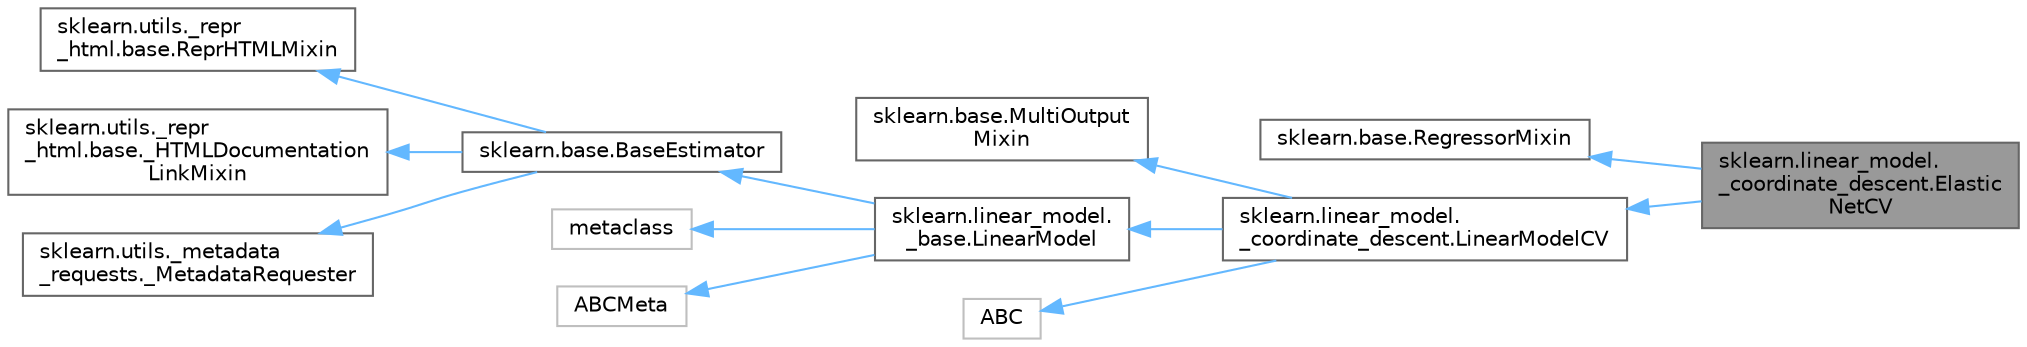 digraph "sklearn.linear_model._coordinate_descent.ElasticNetCV"
{
 // LATEX_PDF_SIZE
  bgcolor="transparent";
  edge [fontname=Helvetica,fontsize=10,labelfontname=Helvetica,labelfontsize=10];
  node [fontname=Helvetica,fontsize=10,shape=box,height=0.2,width=0.4];
  rankdir="LR";
  Node1 [id="Node000001",label="sklearn.linear_model.\l_coordinate_descent.Elastic\lNetCV",height=0.2,width=0.4,color="gray40", fillcolor="grey60", style="filled", fontcolor="black",tooltip=" "];
  Node2 -> Node1 [id="edge1_Node000001_Node000002",dir="back",color="steelblue1",style="solid",tooltip=" "];
  Node2 [id="Node000002",label="sklearn.base.RegressorMixin",height=0.2,width=0.4,color="gray40", fillcolor="white", style="filled",URL="$df/d64/classsklearn_1_1base_1_1RegressorMixin.html",tooltip=" "];
  Node3 -> Node1 [id="edge2_Node000001_Node000003",dir="back",color="steelblue1",style="solid",tooltip=" "];
  Node3 [id="Node000003",label="sklearn.linear_model.\l_coordinate_descent.LinearModelCV",height=0.2,width=0.4,color="gray40", fillcolor="white", style="filled",URL="$d1/d60/classsklearn_1_1linear__model_1_1__coordinate__descent_1_1LinearModelCV.html",tooltip=" "];
  Node4 -> Node3 [id="edge3_Node000003_Node000004",dir="back",color="steelblue1",style="solid",tooltip=" "];
  Node4 [id="Node000004",label="sklearn.base.MultiOutput\lMixin",height=0.2,width=0.4,color="gray40", fillcolor="white", style="filled",URL="$d4/d1c/classsklearn_1_1base_1_1MultiOutputMixin.html",tooltip=" "];
  Node5 -> Node3 [id="edge4_Node000003_Node000005",dir="back",color="steelblue1",style="solid",tooltip=" "];
  Node5 [id="Node000005",label="sklearn.linear_model.\l_base.LinearModel",height=0.2,width=0.4,color="gray40", fillcolor="white", style="filled",URL="$de/d80/classsklearn_1_1linear__model_1_1__base_1_1LinearModel.html",tooltip=" "];
  Node6 -> Node5 [id="edge5_Node000005_Node000006",dir="back",color="steelblue1",style="solid",tooltip=" "];
  Node6 [id="Node000006",label="sklearn.base.BaseEstimator",height=0.2,width=0.4,color="gray40", fillcolor="white", style="filled",URL="$d3/d20/classsklearn_1_1base_1_1BaseEstimator.html",tooltip=" "];
  Node7 -> Node6 [id="edge6_Node000006_Node000007",dir="back",color="steelblue1",style="solid",tooltip=" "];
  Node7 [id="Node000007",label="sklearn.utils._repr\l_html.base.ReprHTMLMixin",height=0.2,width=0.4,color="gray40", fillcolor="white", style="filled",URL="$d3/d50/classsklearn_1_1utils_1_1__repr__html_1_1base_1_1ReprHTMLMixin.html",tooltip=" "];
  Node8 -> Node6 [id="edge7_Node000006_Node000008",dir="back",color="steelblue1",style="solid",tooltip=" "];
  Node8 [id="Node000008",label="sklearn.utils._repr\l_html.base._HTMLDocumentation\lLinkMixin",height=0.2,width=0.4,color="gray40", fillcolor="white", style="filled",URL="$d5/d05/classsklearn_1_1utils_1_1__repr__html_1_1base_1_1__HTMLDocumentationLinkMixin.html",tooltip=" "];
  Node9 -> Node6 [id="edge8_Node000006_Node000009",dir="back",color="steelblue1",style="solid",tooltip=" "];
  Node9 [id="Node000009",label="sklearn.utils._metadata\l_requests._MetadataRequester",height=0.2,width=0.4,color="gray40", fillcolor="white", style="filled",URL="$d6/dfa/classsklearn_1_1utils_1_1__metadata__requests_1_1__MetadataRequester.html",tooltip=" "];
  Node10 -> Node5 [id="edge9_Node000005_Node000010",dir="back",color="steelblue1",style="solid",tooltip=" "];
  Node10 [id="Node000010",label="metaclass",height=0.2,width=0.4,color="grey75", fillcolor="white", style="filled",URL="$d1/d9a/classmetaclass.html",tooltip=" "];
  Node11 -> Node5 [id="edge10_Node000005_Node000011",dir="back",color="steelblue1",style="solid",tooltip=" "];
  Node11 [id="Node000011",label="ABCMeta",height=0.2,width=0.4,color="grey75", fillcolor="white", style="filled",URL="$df/d42/classABCMeta.html",tooltip=" "];
  Node12 -> Node3 [id="edge11_Node000003_Node000012",dir="back",color="steelblue1",style="solid",tooltip=" "];
  Node12 [id="Node000012",label="ABC",height=0.2,width=0.4,color="grey75", fillcolor="white", style="filled",URL="$dd/d9b/classABC.html",tooltip=" "];
}
